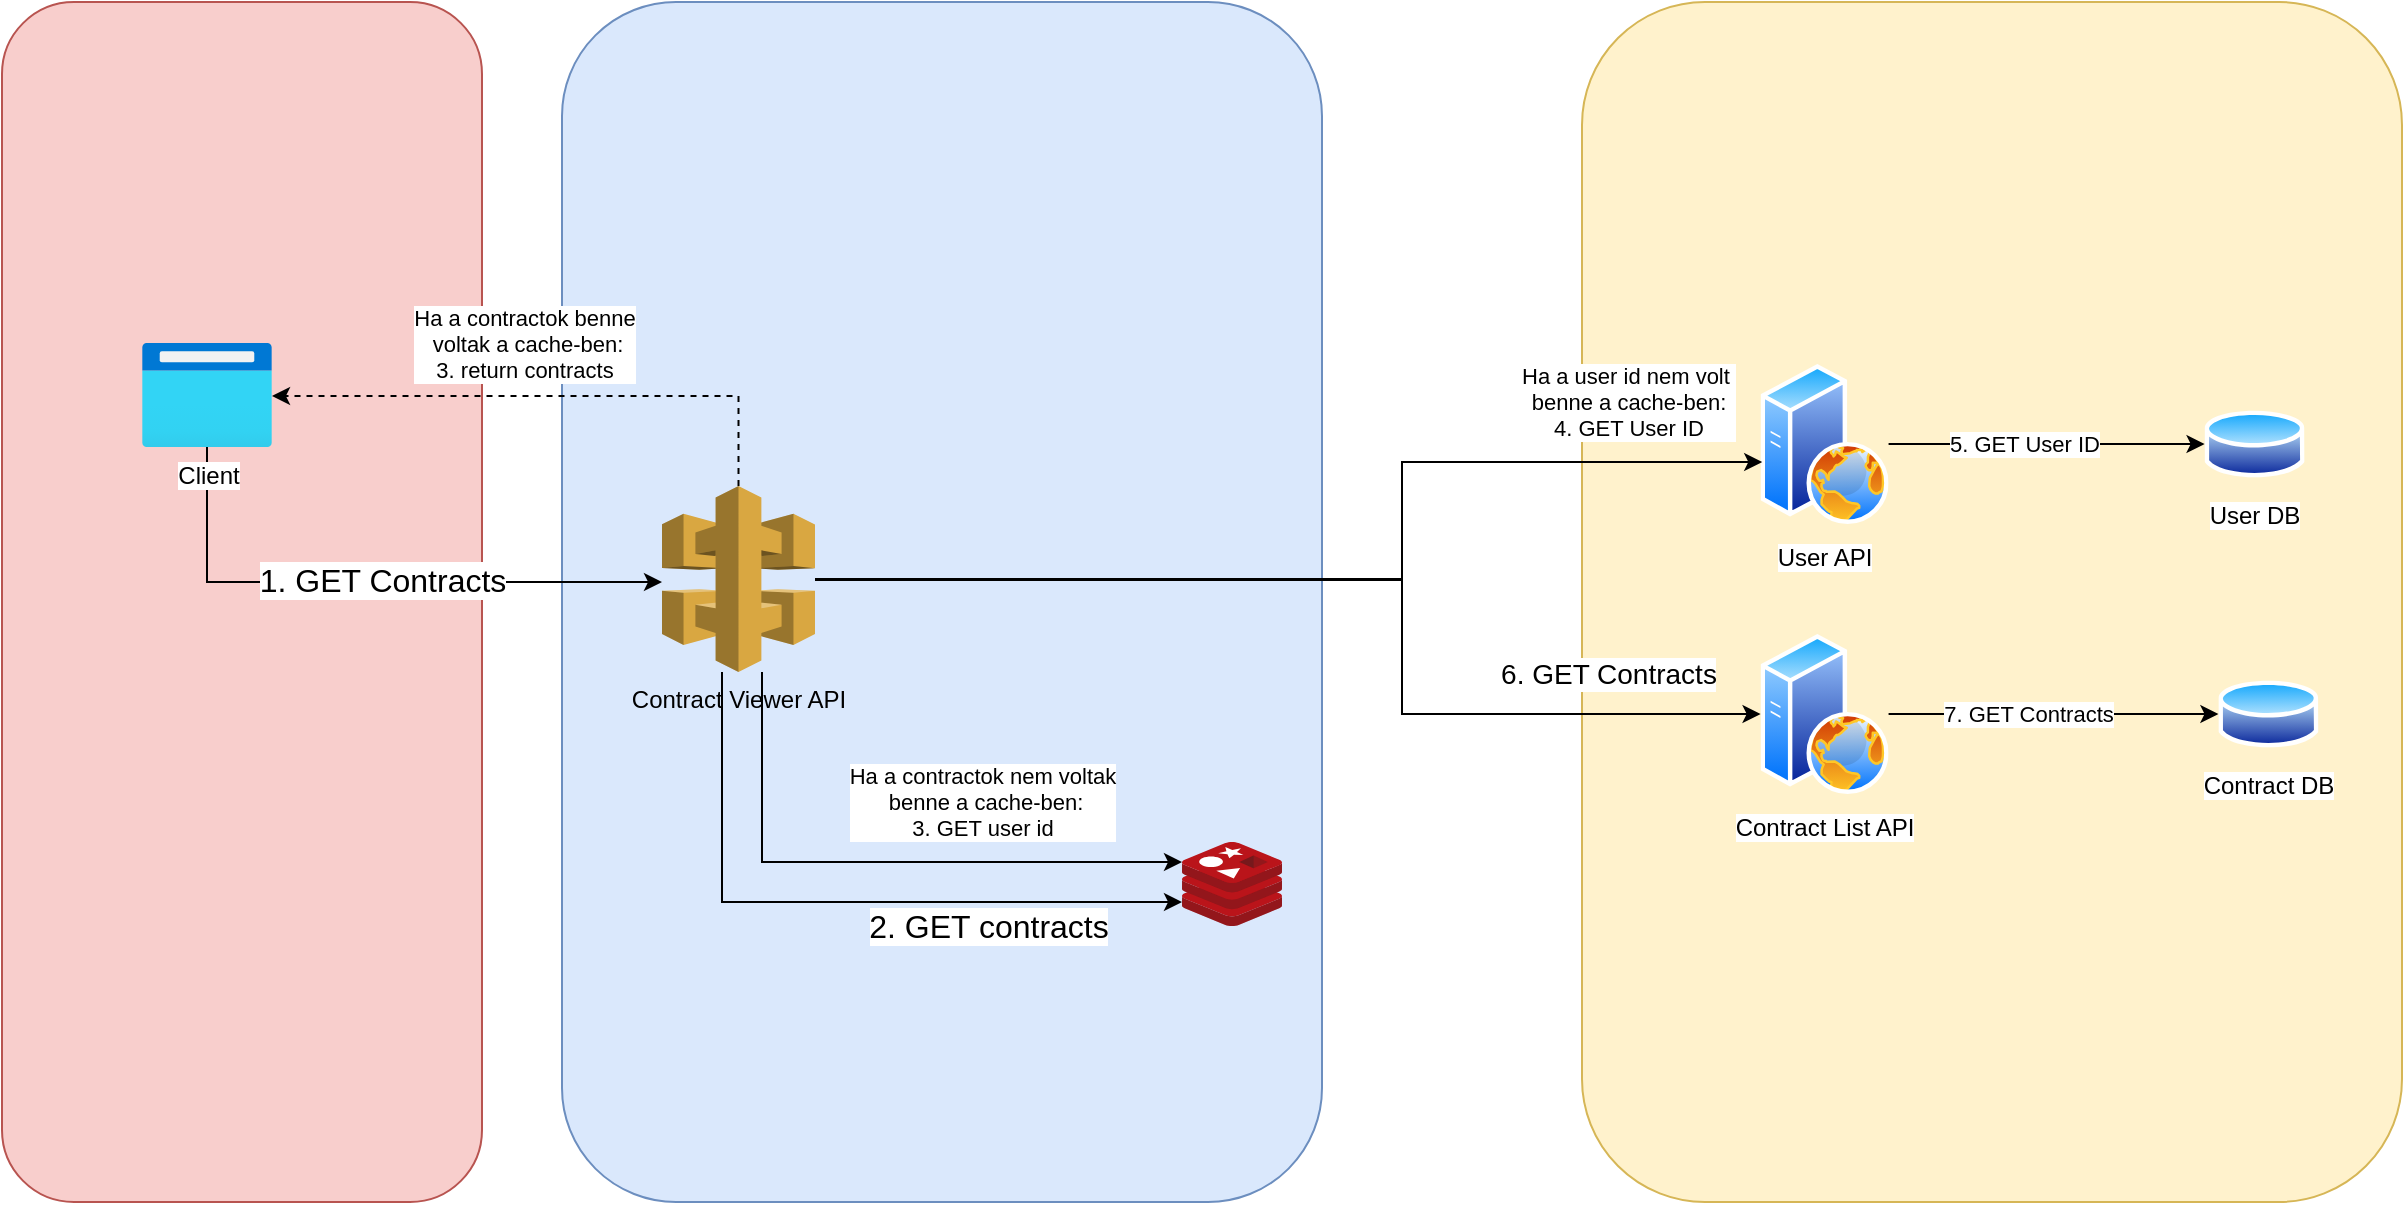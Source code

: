 <mxfile version="28.0.4">
  <diagram name="Page-1" id="gLj3V5wU64BBhGa2zPqV">
    <mxGraphModel dx="1426" dy="841" grid="1" gridSize="10" guides="1" tooltips="1" connect="1" arrows="1" fold="1" page="1" pageScale="1" pageWidth="1169" pageHeight="1654" math="0" shadow="0">
      <root>
        <mxCell id="0" />
        <mxCell id="1" parent="0" />
        <mxCell id="28-LAATM8kHw7nCOFZkA-21" value="" style="rounded=1;whiteSpace=wrap;html=1;fillColor=#f8cecc;strokeColor=#b85450;" parent="1" vertex="1">
          <mxGeometry x="20" y="160" width="240" height="600" as="geometry" />
        </mxCell>
        <mxCell id="28-LAATM8kHw7nCOFZkA-17" value="" style="rounded=1;whiteSpace=wrap;html=1;fillColor=#fff2cc;strokeColor=#d6b656;" parent="1" vertex="1">
          <mxGeometry x="810" y="160" width="410" height="600" as="geometry" />
        </mxCell>
        <mxCell id="28-LAATM8kHw7nCOFZkA-3" value="Contract DB" style="image;aspect=fixed;perimeter=ellipsePerimeter;html=1;align=center;shadow=0;dashed=0;spacingTop=3;image=img/lib/active_directory/database.svg;" parent="1" vertex="1">
          <mxGeometry x="1128.21" y="497.5" width="50" height="37" as="geometry" />
        </mxCell>
        <mxCell id="28-LAATM8kHw7nCOFZkA-4" value="User DB" style="image;aspect=fixed;perimeter=ellipsePerimeter;html=1;align=center;shadow=0;dashed=0;spacingTop=3;image=img/lib/active_directory/database.svg;" parent="1" vertex="1">
          <mxGeometry x="1121.29" y="362.5" width="50" height="37" as="geometry" />
        </mxCell>
        <mxCell id="28-LAATM8kHw7nCOFZkA-5" style="edgeStyle=orthogonalEdgeStyle;rounded=0;orthogonalLoop=1;jettySize=auto;html=1;exitX=0.5;exitY=1;exitDx=0;exitDy=0;" parent="1" source="28-LAATM8kHw7nCOFZkA-3" target="28-LAATM8kHw7nCOFZkA-3" edge="1">
          <mxGeometry relative="1" as="geometry" />
        </mxCell>
        <mxCell id="28-LAATM8kHw7nCOFZkA-50" style="edgeStyle=orthogonalEdgeStyle;rounded=0;orthogonalLoop=1;jettySize=auto;html=1;startArrow=none;startFill=0;" parent="1" source="28-LAATM8kHw7nCOFZkA-7" target="28-LAATM8kHw7nCOFZkA-4" edge="1">
          <mxGeometry relative="1" as="geometry" />
        </mxCell>
        <mxCell id="nIJ8ht-ikDi0R1mNNW38-15" value="5. GET User ID" style="edgeLabel;html=1;align=center;verticalAlign=middle;resizable=0;points=[];" vertex="1" connectable="0" parent="28-LAATM8kHw7nCOFZkA-50">
          <mxGeometry x="0.15" relative="1" as="geometry">
            <mxPoint x="-24" as="offset" />
          </mxGeometry>
        </mxCell>
        <mxCell id="28-LAATM8kHw7nCOFZkA-7" value="User API" style="image;aspect=fixed;perimeter=ellipsePerimeter;html=1;align=center;shadow=0;dashed=0;spacingTop=3;image=img/lib/active_directory/web_server.svg;" parent="1" vertex="1">
          <mxGeometry x="899.29" y="341" width="64" height="80" as="geometry" />
        </mxCell>
        <mxCell id="28-LAATM8kHw7nCOFZkA-46" style="edgeStyle=orthogonalEdgeStyle;rounded=0;orthogonalLoop=1;jettySize=auto;html=1;startArrow=none;startFill=0;" parent="1" source="28-LAATM8kHw7nCOFZkA-12" target="28-LAATM8kHw7nCOFZkA-3" edge="1">
          <mxGeometry relative="1" as="geometry" />
        </mxCell>
        <mxCell id="nIJ8ht-ikDi0R1mNNW38-14" value="7. GET Contracts" style="edgeLabel;html=1;align=center;verticalAlign=middle;resizable=0;points=[];" vertex="1" connectable="0" parent="28-LAATM8kHw7nCOFZkA-46">
          <mxGeometry x="0.046" relative="1" as="geometry">
            <mxPoint x="-17" as="offset" />
          </mxGeometry>
        </mxCell>
        <mxCell id="28-LAATM8kHw7nCOFZkA-12" value="Contract List API" style="image;aspect=fixed;perimeter=ellipsePerimeter;html=1;align=center;shadow=0;dashed=0;spacingTop=3;image=img/lib/active_directory/web_server.svg;" parent="1" vertex="1">
          <mxGeometry x="899.29" y="476" width="64" height="80" as="geometry" />
        </mxCell>
        <mxCell id="28-LAATM8kHw7nCOFZkA-18" value="" style="rounded=1;whiteSpace=wrap;html=1;fillColor=#dae8fc;strokeColor=#6c8ebf;" parent="1" vertex="1">
          <mxGeometry x="300" y="160" width="380" height="600" as="geometry" />
        </mxCell>
        <mxCell id="28-LAATM8kHw7nCOFZkA-39" style="edgeStyle=orthogonalEdgeStyle;rounded=0;orthogonalLoop=1;jettySize=auto;html=1;" parent="1" source="28-LAATM8kHw7nCOFZkA-20" target="28-LAATM8kHw7nCOFZkA-12" edge="1">
          <mxGeometry relative="1" as="geometry">
            <Array as="points">
              <mxPoint x="420" y="449" />
              <mxPoint x="720" y="449" />
              <mxPoint x="720" y="380" />
            </Array>
          </mxGeometry>
        </mxCell>
        <mxCell id="28-LAATM8kHw7nCOFZkA-40" value="&lt;font&gt;6. GET Contracts&lt;/font&gt;" style="edgeLabel;html=1;align=center;verticalAlign=middle;resizable=0;points=[];fontSize=14;" parent="28-LAATM8kHw7nCOFZkA-39" vertex="1" connectable="0">
          <mxGeometry x="0.748" y="-1" relative="1" as="geometry">
            <mxPoint x="-9" y="-21" as="offset" />
          </mxGeometry>
        </mxCell>
        <mxCell id="28-LAATM8kHw7nCOFZkA-55" style="edgeStyle=orthogonalEdgeStyle;rounded=0;orthogonalLoop=1;jettySize=auto;html=1;" parent="1" source="28-LAATM8kHw7nCOFZkA-20" target="28-LAATM8kHw7nCOFZkA-7" edge="1">
          <mxGeometry relative="1" as="geometry">
            <Array as="points">
              <mxPoint x="720" y="449" />
              <mxPoint x="720" y="390" />
            </Array>
          </mxGeometry>
        </mxCell>
        <mxCell id="28-LAATM8kHw7nCOFZkA-56" value="&lt;font&gt;Ha a user id nem volt&amp;nbsp;&lt;/font&gt;&lt;div&gt;&lt;font&gt;benne a cache-ben:&lt;/font&gt;&lt;div&gt;&lt;font&gt;4. GET User ID&lt;/font&gt;&lt;/div&gt;&lt;/div&gt;" style="edgeLabel;html=1;align=center;verticalAlign=middle;resizable=0;points=[];fontSize=11;" parent="28-LAATM8kHw7nCOFZkA-55" vertex="1" connectable="0">
          <mxGeometry x="0.753" y="3" relative="1" as="geometry">
            <mxPoint x="-2" y="-27" as="offset" />
          </mxGeometry>
        </mxCell>
        <mxCell id="nIJ8ht-ikDi0R1mNNW38-4" style="edgeStyle=orthogonalEdgeStyle;rounded=0;orthogonalLoop=1;jettySize=auto;html=1;" edge="1" parent="1" source="28-LAATM8kHw7nCOFZkA-20" target="28-LAATM8kHw7nCOFZkA-27">
          <mxGeometry relative="1" as="geometry">
            <Array as="points">
              <mxPoint x="380" y="610" />
            </Array>
          </mxGeometry>
        </mxCell>
        <mxCell id="nIJ8ht-ikDi0R1mNNW38-5" value="&lt;font style=&quot;font-size: 16px;&quot;&gt;2. GET contracts&lt;/font&gt;" style="edgeLabel;html=1;align=center;verticalAlign=middle;resizable=0;points=[];" vertex="1" connectable="0" parent="nIJ8ht-ikDi0R1mNNW38-4">
          <mxGeometry x="0.444" y="2" relative="1" as="geometry">
            <mxPoint x="-1" y="14" as="offset" />
          </mxGeometry>
        </mxCell>
        <mxCell id="nIJ8ht-ikDi0R1mNNW38-11" style="edgeStyle=orthogonalEdgeStyle;rounded=0;orthogonalLoop=1;jettySize=auto;html=1;dashed=1;" edge="1" parent="1" source="28-LAATM8kHw7nCOFZkA-20" target="28-LAATM8kHw7nCOFZkA-23">
          <mxGeometry relative="1" as="geometry">
            <Array as="points">
              <mxPoint x="388" y="357" />
            </Array>
          </mxGeometry>
        </mxCell>
        <mxCell id="nIJ8ht-ikDi0R1mNNW38-13" value="Ha a contractok benne&lt;div&gt;&amp;nbsp;voltak a cache-ben:&lt;/div&gt;&lt;div&gt;3. return contracts&lt;/div&gt;" style="edgeLabel;html=1;align=center;verticalAlign=middle;resizable=0;points=[];" vertex="1" connectable="0" parent="nIJ8ht-ikDi0R1mNNW38-11">
          <mxGeometry x="0.159" y="-1" relative="1" as="geometry">
            <mxPoint x="8" y="-25" as="offset" />
          </mxGeometry>
        </mxCell>
        <mxCell id="28-LAATM8kHw7nCOFZkA-20" value="Contract Viewer API" style="outlineConnect=0;dashed=0;verticalLabelPosition=bottom;verticalAlign=top;align=center;html=1;shape=mxgraph.aws3.api_gateway;fillColor=#D9A741;gradientColor=none;" parent="1" vertex="1">
          <mxGeometry x="350" y="402" width="76.5" height="93" as="geometry" />
        </mxCell>
        <mxCell id="28-LAATM8kHw7nCOFZkA-34" style="edgeStyle=orthogonalEdgeStyle;rounded=0;orthogonalLoop=1;jettySize=auto;html=1;" parent="1" source="28-LAATM8kHw7nCOFZkA-23" target="28-LAATM8kHw7nCOFZkA-20" edge="1">
          <mxGeometry relative="1" as="geometry">
            <Array as="points">
              <mxPoint x="270" y="450" />
              <mxPoint x="270" y="450" />
            </Array>
          </mxGeometry>
        </mxCell>
        <mxCell id="28-LAATM8kHw7nCOFZkA-35" value="&lt;font style=&quot;font-size: 16px;&quot;&gt;1.&amp;nbsp;&lt;/font&gt;&lt;span style=&quot;font-size: 16px; background-color: light-dark(#ffffff, var(--ge-dark-color, #121212)); color: light-dark(rgb(0, 0, 0), rgb(255, 255, 255));&quot;&gt;GET Contracts&lt;/span&gt;" style="edgeLabel;html=1;align=center;verticalAlign=middle;resizable=0;points=[];" parent="28-LAATM8kHw7nCOFZkA-34" vertex="1" connectable="0">
          <mxGeometry x="0.186" y="2" relative="1" as="geometry">
            <mxPoint x="-20" y="1" as="offset" />
          </mxGeometry>
        </mxCell>
        <mxCell id="28-LAATM8kHw7nCOFZkA-23" value="Client" style="image;aspect=fixed;html=1;points=[];align=center;fontSize=12;image=img/lib/azure2/general/Browser.svg;" parent="1" vertex="1">
          <mxGeometry x="90" y="330.5" width="65" height="52" as="geometry" />
        </mxCell>
        <mxCell id="28-LAATM8kHw7nCOFZkA-27" value="" style="image;sketch=0;aspect=fixed;html=1;points=[];align=center;fontSize=12;image=img/lib/mscae/Cache_Redis_Product.svg;" parent="1" vertex="1">
          <mxGeometry x="610" y="580" width="50" height="42" as="geometry" />
        </mxCell>
        <mxCell id="28-LAATM8kHw7nCOFZkA-28" value="" style="endArrow=classic;html=1;rounded=0;startArrow=none;startFill=0;edgeStyle=orthogonalEdgeStyle;" parent="1" source="28-LAATM8kHw7nCOFZkA-20" target="28-LAATM8kHw7nCOFZkA-27" edge="1">
          <mxGeometry width="50" height="50" relative="1" as="geometry">
            <mxPoint x="460" y="450" as="sourcePoint" />
            <mxPoint x="510" y="400" as="targetPoint" />
            <Array as="points">
              <mxPoint x="400" y="590" />
            </Array>
          </mxGeometry>
        </mxCell>
        <mxCell id="nIJ8ht-ikDi0R1mNNW38-1" value="&lt;font&gt;Ha a contractok nem voltak&lt;/font&gt;&lt;div&gt;&lt;font&gt;&lt;font&gt;&amp;nbsp;benne&amp;nbsp;&lt;/font&gt;&lt;span style=&quot;background-color: light-dark(#ffffff, var(--ge-dark-color, #121212)); color: light-dark(rgb(0, 0, 0), rgb(255, 255, 255));&quot;&gt;a cache-ben:&lt;/span&gt;&lt;/font&gt;&lt;div&gt;&lt;div&gt;&lt;font&gt;3. GET user id&lt;/font&gt;&lt;/div&gt;&lt;/div&gt;&lt;/div&gt;" style="edgeLabel;html=1;align=center;verticalAlign=middle;resizable=0;points=[];fontSize=11;" vertex="1" connectable="0" parent="28-LAATM8kHw7nCOFZkA-28">
          <mxGeometry x="-0.12" y="2" relative="1" as="geometry">
            <mxPoint x="71" y="-28" as="offset" />
          </mxGeometry>
        </mxCell>
      </root>
    </mxGraphModel>
  </diagram>
</mxfile>
